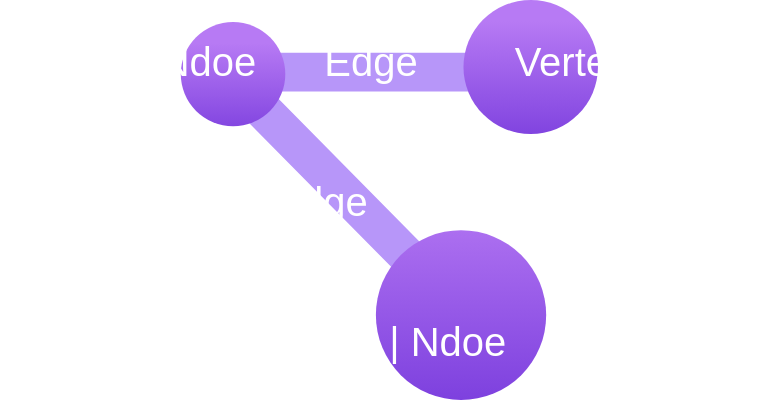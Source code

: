 <mxfile>
    <diagram id="Ta8hETZoZDyuFn9NGU2J" name="Page-1">
        <mxGraphModel dx="820" dy="349" grid="1" gridSize="10" guides="1" tooltips="1" connect="1" arrows="1" fold="1" page="1" pageScale="1" pageWidth="850" pageHeight="1100" math="0" shadow="0">
            <root>
                <mxCell id="0"/>
                <mxCell id="1" parent="0"/>
                <mxCell id="2" value="" style="aspect=fixed;html=1;points=[];align=center;image;fontSize=12;image=img/lib/azure2/management_governance/Resource_Graph_Explorer.svg;" vertex="1" parent="1">
                    <mxGeometry x="300" y="80" width="209.37" height="200" as="geometry"/>
                </mxCell>
                <mxCell id="3" value="&lt;font color=&quot;#ffffff&quot; style=&quot;font-size: 20px&quot;&gt;Vertex | Ndoe&amp;nbsp;&lt;/font&gt;" style="text;html=1;align=center;verticalAlign=middle;resizable=0;points=[];autosize=1;strokeColor=none;fillColor=none;" vertex="1" parent="1">
                    <mxGeometry x="210" y="100" width="140" height="20" as="geometry"/>
                </mxCell>
                <mxCell id="4" value="&lt;font color=&quot;#ffffff&quot; style=&quot;font-size: 20px&quot;&gt;Vertex | Ndoe&amp;nbsp;&lt;/font&gt;" style="text;html=1;align=center;verticalAlign=middle;resizable=0;points=[];autosize=1;strokeColor=none;fillColor=none;" vertex="1" parent="1">
                    <mxGeometry x="460" y="100" width="140" height="20" as="geometry"/>
                </mxCell>
                <mxCell id="5" value="&lt;font color=&quot;#ffffff&quot; style=&quot;font-size: 20px&quot;&gt;Vertex | Ndoe&amp;nbsp;&lt;/font&gt;" style="text;html=1;align=center;verticalAlign=middle;resizable=0;points=[];autosize=1;strokeColor=none;fillColor=none;" vertex="1" parent="1">
                    <mxGeometry x="334.68" y="240" width="140" height="20" as="geometry"/>
                </mxCell>
                <mxCell id="6" value="&lt;font color=&quot;#ffffff&quot; style=&quot;font-size: 20px&quot;&gt;Edge&lt;/font&gt;" style="text;html=1;align=center;verticalAlign=middle;resizable=0;points=[];autosize=1;strokeColor=none;fillColor=none;" vertex="1" parent="1">
                    <mxGeometry x="340" y="170" width="60" height="20" as="geometry"/>
                </mxCell>
                <mxCell id="7" value="&lt;font color=&quot;#ffffff&quot; style=&quot;font-size: 20px&quot;&gt;Edge&lt;/font&gt;" style="text;html=1;align=center;verticalAlign=middle;resizable=0;points=[];autosize=1;strokeColor=none;fillColor=none;" vertex="1" parent="1">
                    <mxGeometry x="365" y="100" width="60" height="20" as="geometry"/>
                </mxCell>
            </root>
        </mxGraphModel>
    </diagram>
</mxfile>